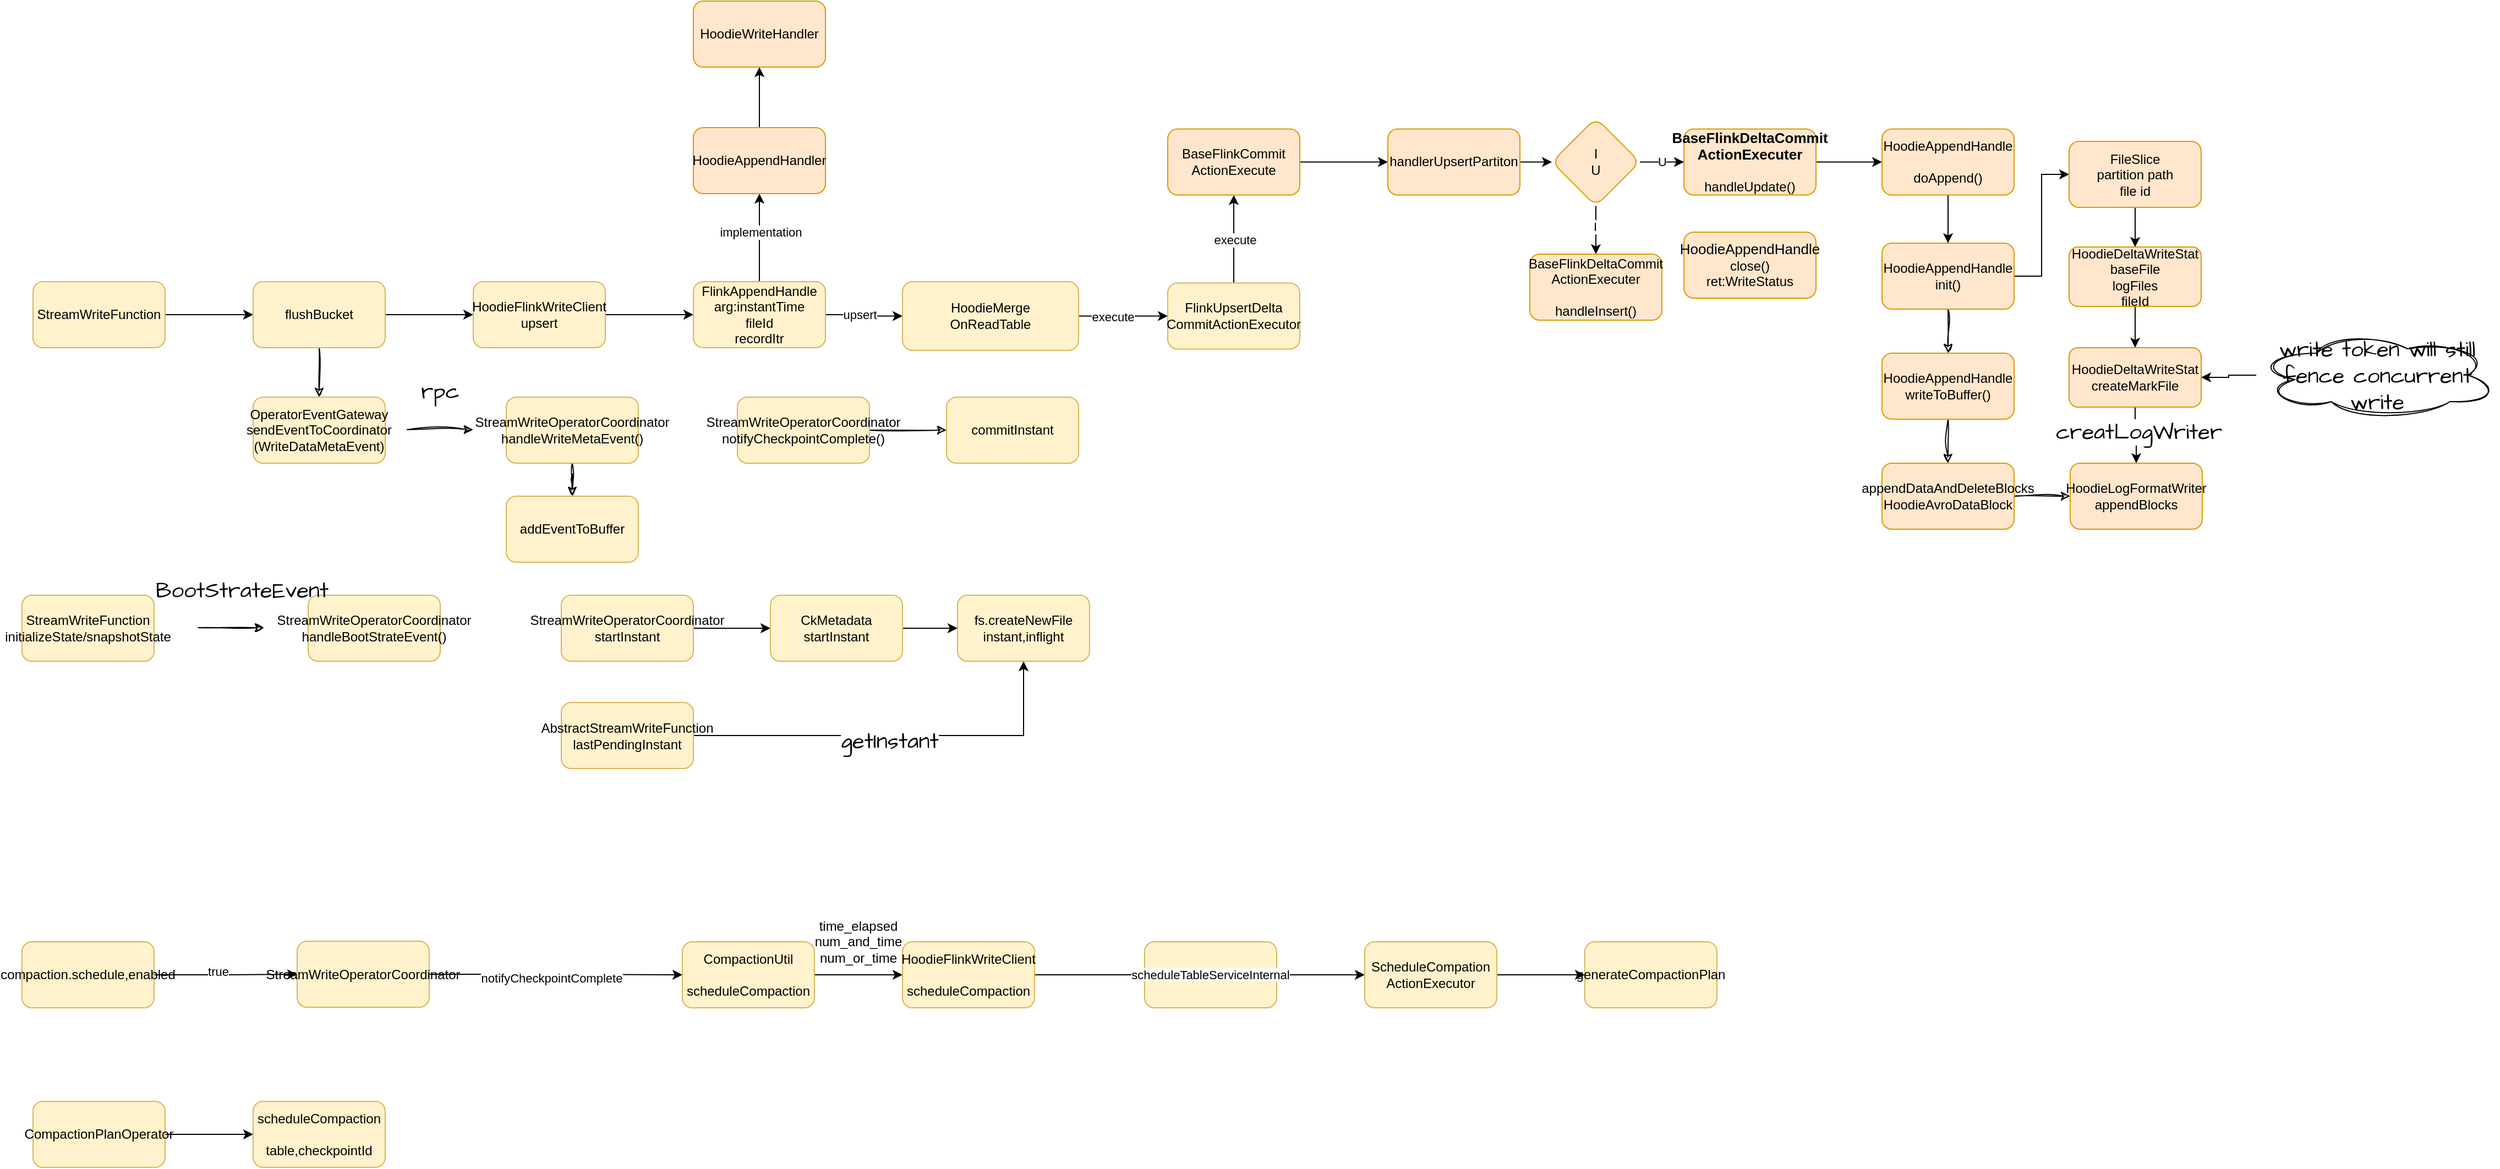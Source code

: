 <mxfile version="21.0.6" type="github">
  <diagram id="C5RBs43oDa-KdzZeNtuy" name="Page-1">
    <mxGraphModel dx="1013" dy="697" grid="1" gridSize="10" guides="1" tooltips="1" connect="1" arrows="1" fold="1" page="1" pageScale="1" pageWidth="827" pageHeight="1169" math="0" shadow="0">
      <root>
        <mxCell id="WIyWlLk6GJQsqaUBKTNV-0" />
        <mxCell id="WIyWlLk6GJQsqaUBKTNV-1" parent="WIyWlLk6GJQsqaUBKTNV-0" />
        <mxCell id="WSXyY-9ca9XQbOCYCQuF-9" value="" style="edgeStyle=orthogonalEdgeStyle;rounded=0;orthogonalLoop=1;jettySize=auto;html=1;" parent="WIyWlLk6GJQsqaUBKTNV-1" source="WSXyY-9ca9XQbOCYCQuF-0" target="WSXyY-9ca9XQbOCYCQuF-8" edge="1">
          <mxGeometry relative="1" as="geometry" />
        </mxCell>
        <mxCell id="WSXyY-9ca9XQbOCYCQuF-0" value="StreamWriteFunction" style="rounded=1;whiteSpace=wrap;html=1;fillColor=#fff2cc;strokeColor=#d6b656;" parent="WIyWlLk6GJQsqaUBKTNV-1" vertex="1">
          <mxGeometry x="90" y="375" width="120" height="60" as="geometry" />
        </mxCell>
        <mxCell id="WSXyY-9ca9XQbOCYCQuF-11" value="" style="edgeStyle=orthogonalEdgeStyle;rounded=0;orthogonalLoop=1;jettySize=auto;html=1;" parent="WIyWlLk6GJQsqaUBKTNV-1" source="WSXyY-9ca9XQbOCYCQuF-8" target="WSXyY-9ca9XQbOCYCQuF-10" edge="1">
          <mxGeometry relative="1" as="geometry" />
        </mxCell>
        <mxCell id="Rp_8MHR8IhOEQO226utq-33" style="edgeStyle=orthogonalEdgeStyle;rounded=0;sketch=1;hachureGap=4;jiggle=2;curveFitting=1;orthogonalLoop=1;jettySize=auto;html=1;entryX=0.5;entryY=0;entryDx=0;entryDy=0;fontFamily=Architects Daughter;fontSource=https%3A%2F%2Ffonts.googleapis.com%2Fcss%3Ffamily%3DArchitects%2BDaughter;fontSize=16;" edge="1" parent="WIyWlLk6GJQsqaUBKTNV-1" source="WSXyY-9ca9XQbOCYCQuF-8" target="Rp_8MHR8IhOEQO226utq-32">
          <mxGeometry relative="1" as="geometry" />
        </mxCell>
        <mxCell id="WSXyY-9ca9XQbOCYCQuF-8" value="flushBucket" style="whiteSpace=wrap;html=1;fillColor=#fff2cc;strokeColor=#d6b656;rounded=1;" parent="WIyWlLk6GJQsqaUBKTNV-1" vertex="1">
          <mxGeometry x="290" y="375" width="120" height="60" as="geometry" />
        </mxCell>
        <mxCell id="WSXyY-9ca9XQbOCYCQuF-13" value="" style="edgeStyle=orthogonalEdgeStyle;rounded=0;orthogonalLoop=1;jettySize=auto;html=1;" parent="WIyWlLk6GJQsqaUBKTNV-1" source="WSXyY-9ca9XQbOCYCQuF-10" target="WSXyY-9ca9XQbOCYCQuF-12" edge="1">
          <mxGeometry relative="1" as="geometry" />
        </mxCell>
        <mxCell id="WSXyY-9ca9XQbOCYCQuF-10" value="HoodieFlinkWriteClient&lt;br&gt;upsert" style="whiteSpace=wrap;html=1;fillColor=#fff2cc;strokeColor=#d6b656;rounded=1;" parent="WIyWlLk6GJQsqaUBKTNV-1" vertex="1">
          <mxGeometry x="490" y="375" width="120" height="60" as="geometry" />
        </mxCell>
        <mxCell id="WSXyY-9ca9XQbOCYCQuF-15" value="" style="edgeStyle=orthogonalEdgeStyle;rounded=0;orthogonalLoop=1;jettySize=auto;html=1;" parent="WIyWlLk6GJQsqaUBKTNV-1" source="WSXyY-9ca9XQbOCYCQuF-12" target="WSXyY-9ca9XQbOCYCQuF-14" edge="1">
          <mxGeometry relative="1" as="geometry" />
        </mxCell>
        <mxCell id="WSXyY-9ca9XQbOCYCQuF-16" value="implementation" style="edgeLabel;html=1;align=center;verticalAlign=middle;resizable=0;points=[];" parent="WSXyY-9ca9XQbOCYCQuF-15" vertex="1" connectable="0">
          <mxGeometry x="0.125" y="-1" relative="1" as="geometry">
            <mxPoint as="offset" />
          </mxGeometry>
        </mxCell>
        <mxCell id="WSXyY-9ca9XQbOCYCQuF-18" value="" style="edgeStyle=orthogonalEdgeStyle;rounded=0;orthogonalLoop=1;jettySize=auto;html=1;" parent="WIyWlLk6GJQsqaUBKTNV-1" source="WSXyY-9ca9XQbOCYCQuF-12" target="WSXyY-9ca9XQbOCYCQuF-17" edge="1">
          <mxGeometry relative="1" as="geometry" />
        </mxCell>
        <mxCell id="WSXyY-9ca9XQbOCYCQuF-19" value="upsert" style="edgeLabel;html=1;align=center;verticalAlign=middle;resizable=0;points=[];" parent="WSXyY-9ca9XQbOCYCQuF-18" vertex="1" connectable="0">
          <mxGeometry x="-0.125" relative="1" as="geometry">
            <mxPoint as="offset" />
          </mxGeometry>
        </mxCell>
        <mxCell id="WSXyY-9ca9XQbOCYCQuF-12" value="FlinkAppendHandle&lt;br&gt;arg:instantTime&lt;br&gt;fileId&lt;br&gt;recordItr" style="whiteSpace=wrap;html=1;fillColor=#fff2cc;strokeColor=#d6b656;rounded=1;" parent="WIyWlLk6GJQsqaUBKTNV-1" vertex="1">
          <mxGeometry x="690" y="375" width="120" height="60" as="geometry" />
        </mxCell>
        <mxCell id="WSXyY-9ca9XQbOCYCQuF-33" value="" style="edgeStyle=orthogonalEdgeStyle;rounded=0;orthogonalLoop=1;jettySize=auto;html=1;" parent="WIyWlLk6GJQsqaUBKTNV-1" source="WSXyY-9ca9XQbOCYCQuF-14" target="WSXyY-9ca9XQbOCYCQuF-32" edge="1">
          <mxGeometry relative="1" as="geometry" />
        </mxCell>
        <mxCell id="WSXyY-9ca9XQbOCYCQuF-14" value="HoodieAppendHandler" style="whiteSpace=wrap;html=1;fillColor=#ffe6cc;strokeColor=#d79b00;rounded=1;" parent="WIyWlLk6GJQsqaUBKTNV-1" vertex="1">
          <mxGeometry x="690" y="235" width="120" height="60" as="geometry" />
        </mxCell>
        <mxCell id="WSXyY-9ca9XQbOCYCQuF-21" value="" style="edgeStyle=orthogonalEdgeStyle;rounded=0;orthogonalLoop=1;jettySize=auto;html=1;" parent="WIyWlLk6GJQsqaUBKTNV-1" source="WSXyY-9ca9XQbOCYCQuF-17" target="WSXyY-9ca9XQbOCYCQuF-20" edge="1">
          <mxGeometry relative="1" as="geometry" />
        </mxCell>
        <mxCell id="WSXyY-9ca9XQbOCYCQuF-22" value="execute" style="edgeLabel;html=1;align=center;verticalAlign=middle;resizable=0;points=[];" parent="WSXyY-9ca9XQbOCYCQuF-21" vertex="1" connectable="0">
          <mxGeometry x="-0.235" relative="1" as="geometry">
            <mxPoint as="offset" />
          </mxGeometry>
        </mxCell>
        <mxCell id="WSXyY-9ca9XQbOCYCQuF-17" value="HoodieMerge&lt;br&gt;OnReadTable" style="whiteSpace=wrap;html=1;fillColor=#fff2cc;strokeColor=#d6b656;rounded=1;" parent="WIyWlLk6GJQsqaUBKTNV-1" vertex="1">
          <mxGeometry x="880" y="375" width="160" height="62.5" as="geometry" />
        </mxCell>
        <mxCell id="WSXyY-9ca9XQbOCYCQuF-24" value="" style="edgeStyle=orthogonalEdgeStyle;rounded=0;orthogonalLoop=1;jettySize=auto;html=1;" parent="WIyWlLk6GJQsqaUBKTNV-1" source="WSXyY-9ca9XQbOCYCQuF-20" target="WSXyY-9ca9XQbOCYCQuF-23" edge="1">
          <mxGeometry relative="1" as="geometry" />
        </mxCell>
        <mxCell id="WSXyY-9ca9XQbOCYCQuF-25" value="execute" style="edgeLabel;html=1;align=center;verticalAlign=middle;resizable=0;points=[];" parent="WSXyY-9ca9XQbOCYCQuF-24" vertex="1" connectable="0">
          <mxGeometry x="0.006" y="-1" relative="1" as="geometry">
            <mxPoint as="offset" />
          </mxGeometry>
        </mxCell>
        <mxCell id="WSXyY-9ca9XQbOCYCQuF-20" value="FlinkUpsertDelta&lt;br&gt;CommitActionExecutor" style="whiteSpace=wrap;html=1;fillColor=#fff2cc;strokeColor=#d6b656;rounded=1;" parent="WIyWlLk6GJQsqaUBKTNV-1" vertex="1">
          <mxGeometry x="1121" y="376.25" width="120" height="60" as="geometry" />
        </mxCell>
        <mxCell id="WSXyY-9ca9XQbOCYCQuF-27" value="" style="edgeStyle=orthogonalEdgeStyle;rounded=0;orthogonalLoop=1;jettySize=auto;html=1;" parent="WIyWlLk6GJQsqaUBKTNV-1" source="WSXyY-9ca9XQbOCYCQuF-23" target="WSXyY-9ca9XQbOCYCQuF-26" edge="1">
          <mxGeometry relative="1" as="geometry" />
        </mxCell>
        <mxCell id="WSXyY-9ca9XQbOCYCQuF-23" value="BaseFlinkCommit&lt;br&gt;ActionExecute" style="whiteSpace=wrap;html=1;fillColor=#ffe6cc;strokeColor=#d79b00;rounded=1;" parent="WIyWlLk6GJQsqaUBKTNV-1" vertex="1">
          <mxGeometry x="1121" y="236.25" width="120" height="60" as="geometry" />
        </mxCell>
        <mxCell id="WSXyY-9ca9XQbOCYCQuF-35" value="" style="edgeStyle=orthogonalEdgeStyle;rounded=0;orthogonalLoop=1;jettySize=auto;html=1;" parent="WIyWlLk6GJQsqaUBKTNV-1" source="WSXyY-9ca9XQbOCYCQuF-26" target="WSXyY-9ca9XQbOCYCQuF-34" edge="1">
          <mxGeometry relative="1" as="geometry" />
        </mxCell>
        <mxCell id="WSXyY-9ca9XQbOCYCQuF-26" value="handlerUpsertPartiton" style="whiteSpace=wrap;html=1;fillColor=#ffe6cc;strokeColor=#d79b00;rounded=1;" parent="WIyWlLk6GJQsqaUBKTNV-1" vertex="1">
          <mxGeometry x="1321" y="236.25" width="120" height="60" as="geometry" />
        </mxCell>
        <mxCell id="WSXyY-9ca9XQbOCYCQuF-31" value="" style="edgeStyle=orthogonalEdgeStyle;rounded=0;orthogonalLoop=1;jettySize=auto;html=1;" parent="WIyWlLk6GJQsqaUBKTNV-1" source="WSXyY-9ca9XQbOCYCQuF-28" target="WSXyY-9ca9XQbOCYCQuF-30" edge="1">
          <mxGeometry relative="1" as="geometry" />
        </mxCell>
        <mxCell id="WSXyY-9ca9XQbOCYCQuF-28" value="&lt;b style=&quot;font-size: 13px;&quot;&gt;BaseFlinkDeltaCommit&lt;br&gt;ActionExecuter&lt;/b&gt;&lt;br&gt;&lt;br&gt;handleUpdate()" style="whiteSpace=wrap;html=1;fillColor=#ffe6cc;strokeColor=#d79b00;rounded=1;" parent="WIyWlLk6GJQsqaUBKTNV-1" vertex="1">
          <mxGeometry x="1590" y="236.25" width="120" height="60" as="geometry" />
        </mxCell>
        <mxCell id="Rp_8MHR8IhOEQO226utq-1" value="" style="edgeStyle=orthogonalEdgeStyle;rounded=0;hachureGap=4;orthogonalLoop=1;jettySize=auto;html=1;fontFamily=Architects Daughter;fontSource=https%3A%2F%2Ffonts.googleapis.com%2Fcss%3Ffamily%3DArchitects%2BDaughter;fontSize=16;" edge="1" parent="WIyWlLk6GJQsqaUBKTNV-1" source="WSXyY-9ca9XQbOCYCQuF-30" target="Rp_8MHR8IhOEQO226utq-0">
          <mxGeometry relative="1" as="geometry" />
        </mxCell>
        <mxCell id="WSXyY-9ca9XQbOCYCQuF-30" value="HoodieAppendHandle&lt;br&gt;&lt;br&gt;doAppend()" style="whiteSpace=wrap;html=1;fillColor=#ffe6cc;strokeColor=#d79b00;rounded=1;" parent="WIyWlLk6GJQsqaUBKTNV-1" vertex="1">
          <mxGeometry x="1770" y="236.25" width="120" height="60" as="geometry" />
        </mxCell>
        <mxCell id="WSXyY-9ca9XQbOCYCQuF-32" value="HoodieWriteHandler" style="whiteSpace=wrap;html=1;fillColor=#ffe6cc;strokeColor=#d79b00;rounded=1;" parent="WIyWlLk6GJQsqaUBKTNV-1" vertex="1">
          <mxGeometry x="690" y="120" width="120" height="60" as="geometry" />
        </mxCell>
        <mxCell id="WSXyY-9ca9XQbOCYCQuF-36" value="U" style="edgeStyle=orthogonalEdgeStyle;rounded=0;orthogonalLoop=1;jettySize=auto;html=1;" parent="WIyWlLk6GJQsqaUBKTNV-1" source="WSXyY-9ca9XQbOCYCQuF-34" target="WSXyY-9ca9XQbOCYCQuF-28" edge="1">
          <mxGeometry relative="1" as="geometry" />
        </mxCell>
        <mxCell id="WSXyY-9ca9XQbOCYCQuF-38" value="" style="edgeStyle=orthogonalEdgeStyle;rounded=0;orthogonalLoop=1;jettySize=auto;html=1;" parent="WIyWlLk6GJQsqaUBKTNV-1" source="WSXyY-9ca9XQbOCYCQuF-34" target="WSXyY-9ca9XQbOCYCQuF-37" edge="1">
          <mxGeometry relative="1" as="geometry" />
        </mxCell>
        <mxCell id="WSXyY-9ca9XQbOCYCQuF-39" value="I" style="edgeLabel;html=1;align=center;verticalAlign=middle;resizable=0;points=[];" parent="WSXyY-9ca9XQbOCYCQuF-38" vertex="1" connectable="0">
          <mxGeometry x="-0.143" y="-1" relative="1" as="geometry">
            <mxPoint as="offset" />
          </mxGeometry>
        </mxCell>
        <mxCell id="WSXyY-9ca9XQbOCYCQuF-34" value="I&lt;br&gt;U" style="rhombus;whiteSpace=wrap;html=1;fillColor=#ffe6cc;strokeColor=#d79b00;rounded=1;" parent="WIyWlLk6GJQsqaUBKTNV-1" vertex="1">
          <mxGeometry x="1470" y="226.25" width="80" height="80" as="geometry" />
        </mxCell>
        <mxCell id="WSXyY-9ca9XQbOCYCQuF-37" value="BaseFlinkDeltaCommit&lt;br&gt;ActionExecuter&lt;br&gt;&lt;br&gt;handleInsert()" style="whiteSpace=wrap;html=1;fillColor=#ffe6cc;strokeColor=#d79b00;rounded=1;" parent="WIyWlLk6GJQsqaUBKTNV-1" vertex="1">
          <mxGeometry x="1450" y="350" width="120" height="60" as="geometry" />
        </mxCell>
        <mxCell id="WSXyY-9ca9XQbOCYCQuF-45" value="" style="edgeStyle=orthogonalEdgeStyle;rounded=0;orthogonalLoop=1;jettySize=auto;html=1;" parent="WIyWlLk6GJQsqaUBKTNV-1" source="WSXyY-9ca9XQbOCYCQuF-43" target="WSXyY-9ca9XQbOCYCQuF-44" edge="1">
          <mxGeometry relative="1" as="geometry" />
        </mxCell>
        <mxCell id="WSXyY-9ca9XQbOCYCQuF-43" value="CompactionPlanOperator" style="rounded=1;whiteSpace=wrap;html=1;fillColor=#fff2cc;strokeColor=#d6b656;" parent="WIyWlLk6GJQsqaUBKTNV-1" vertex="1">
          <mxGeometry x="90" y="1120" width="120" height="60" as="geometry" />
        </mxCell>
        <mxCell id="WSXyY-9ca9XQbOCYCQuF-44" value="scheduleCompaction&lt;br&gt;&lt;br&gt;table,checkpointId" style="whiteSpace=wrap;html=1;fillColor=#fff2cc;strokeColor=#d6b656;rounded=1;" parent="WIyWlLk6GJQsqaUBKTNV-1" vertex="1">
          <mxGeometry x="290" y="1120" width="120" height="60" as="geometry" />
        </mxCell>
        <mxCell id="WSXyY-9ca9XQbOCYCQuF-53" value="" style="edgeStyle=orthogonalEdgeStyle;rounded=0;orthogonalLoop=1;jettySize=auto;html=1;" parent="WIyWlLk6GJQsqaUBKTNV-1" source="WSXyY-9ca9XQbOCYCQuF-47" target="WSXyY-9ca9XQbOCYCQuF-52" edge="1">
          <mxGeometry relative="1" as="geometry" />
        </mxCell>
        <mxCell id="WSXyY-9ca9XQbOCYCQuF-57" value="true" style="edgeLabel;html=1;align=center;verticalAlign=middle;resizable=0;points=[];" parent="WSXyY-9ca9XQbOCYCQuF-53" vertex="1" connectable="0">
          <mxGeometry x="-0.111" y="3" relative="1" as="geometry">
            <mxPoint as="offset" />
          </mxGeometry>
        </mxCell>
        <mxCell id="WSXyY-9ca9XQbOCYCQuF-47" value="compaction.schedule,enabled" style="rounded=1;whiteSpace=wrap;html=1;fillColor=#fff2cc;strokeColor=#d6b656;" parent="WIyWlLk6GJQsqaUBKTNV-1" vertex="1">
          <mxGeometry x="80" y="975" width="120" height="60" as="geometry" />
        </mxCell>
        <mxCell id="WSXyY-9ca9XQbOCYCQuF-55" value="" style="edgeStyle=orthogonalEdgeStyle;rounded=0;orthogonalLoop=1;jettySize=auto;html=1;" parent="WIyWlLk6GJQsqaUBKTNV-1" source="WSXyY-9ca9XQbOCYCQuF-52" target="WSXyY-9ca9XQbOCYCQuF-54" edge="1">
          <mxGeometry relative="1" as="geometry" />
        </mxCell>
        <mxCell id="WSXyY-9ca9XQbOCYCQuF-56" value="notifyCheckpointComplete" style="edgeLabel;html=1;align=center;verticalAlign=middle;resizable=0;points=[];" parent="WSXyY-9ca9XQbOCYCQuF-55" vertex="1" connectable="0">
          <mxGeometry x="-0.037" y="-2" relative="1" as="geometry">
            <mxPoint y="1" as="offset" />
          </mxGeometry>
        </mxCell>
        <mxCell id="WSXyY-9ca9XQbOCYCQuF-52" value="StreamWriteOperatorCoordinator" style="whiteSpace=wrap;html=1;fillColor=#fff2cc;strokeColor=#d6b656;rounded=1;" parent="WIyWlLk6GJQsqaUBKTNV-1" vertex="1">
          <mxGeometry x="330" y="974.5" width="120" height="60" as="geometry" />
        </mxCell>
        <mxCell id="WSXyY-9ca9XQbOCYCQuF-59" value="" style="edgeStyle=orthogonalEdgeStyle;rounded=0;orthogonalLoop=1;jettySize=auto;html=1;" parent="WIyWlLk6GJQsqaUBKTNV-1" source="WSXyY-9ca9XQbOCYCQuF-54" target="WSXyY-9ca9XQbOCYCQuF-58" edge="1">
          <mxGeometry relative="1" as="geometry" />
        </mxCell>
        <mxCell id="WSXyY-9ca9XQbOCYCQuF-54" value="CompactionUtil&lt;br&gt;&lt;br&gt;scheduleCompaction" style="whiteSpace=wrap;html=1;fillColor=#fff2cc;strokeColor=#d6b656;rounded=1;" parent="WIyWlLk6GJQsqaUBKTNV-1" vertex="1">
          <mxGeometry x="680" y="975" width="120" height="60" as="geometry" />
        </mxCell>
        <mxCell id="WSXyY-9ca9XQbOCYCQuF-63" value="" style="edgeStyle=orthogonalEdgeStyle;rounded=0;orthogonalLoop=1;jettySize=auto;html=1;" parent="WIyWlLk6GJQsqaUBKTNV-1" source="WSXyY-9ca9XQbOCYCQuF-58" target="WSXyY-9ca9XQbOCYCQuF-62" edge="1">
          <mxGeometry relative="1" as="geometry" />
        </mxCell>
        <mxCell id="WSXyY-9ca9XQbOCYCQuF-58" value="HoodieFlinkWriteClient&lt;br&gt;&lt;br&gt;scheduleCompaction" style="whiteSpace=wrap;html=1;fillColor=#fff2cc;strokeColor=#d6b656;rounded=1;" parent="WIyWlLk6GJQsqaUBKTNV-1" vertex="1">
          <mxGeometry x="880" y="975" width="120" height="60" as="geometry" />
        </mxCell>
        <mxCell id="WSXyY-9ca9XQbOCYCQuF-61" value="time_elapsed&lt;br&gt;num_and_time&lt;br&gt;num_or_time" style="text;html=1;strokeColor=none;fillColor=none;align=center;verticalAlign=middle;whiteSpace=wrap;rounded=0;" parent="WIyWlLk6GJQsqaUBKTNV-1" vertex="1">
          <mxGeometry x="810" y="960" width="60" height="30" as="geometry" />
        </mxCell>
        <mxCell id="WSXyY-9ca9XQbOCYCQuF-66" value="" style="edgeStyle=orthogonalEdgeStyle;rounded=0;orthogonalLoop=1;jettySize=auto;html=1;" parent="WIyWlLk6GJQsqaUBKTNV-1" source="WSXyY-9ca9XQbOCYCQuF-62" target="WSXyY-9ca9XQbOCYCQuF-65" edge="1">
          <mxGeometry relative="1" as="geometry" />
        </mxCell>
        <mxCell id="WSXyY-9ca9XQbOCYCQuF-62" value="&lt;span style=&quot;font-size: 11px ; background-color: rgb(255 , 255 , 255)&quot;&gt;scheduleTableServiceInternal&lt;/span&gt;" style="whiteSpace=wrap;html=1;fillColor=#fff2cc;strokeColor=#d6b656;rounded=1;" parent="WIyWlLk6GJQsqaUBKTNV-1" vertex="1">
          <mxGeometry x="1100" y="975" width="120" height="60" as="geometry" />
        </mxCell>
        <mxCell id="WSXyY-9ca9XQbOCYCQuF-68" value="" style="edgeStyle=orthogonalEdgeStyle;rounded=0;orthogonalLoop=1;jettySize=auto;html=1;" parent="WIyWlLk6GJQsqaUBKTNV-1" source="WSXyY-9ca9XQbOCYCQuF-65" target="WSXyY-9ca9XQbOCYCQuF-67" edge="1">
          <mxGeometry relative="1" as="geometry" />
        </mxCell>
        <mxCell id="WSXyY-9ca9XQbOCYCQuF-65" value="ScheduleCompation&lt;br&gt;ActionExecutor" style="whiteSpace=wrap;html=1;fillColor=#fff2cc;strokeColor=#d6b656;rounded=1;" parent="WIyWlLk6GJQsqaUBKTNV-1" vertex="1">
          <mxGeometry x="1300" y="975" width="120" height="60" as="geometry" />
        </mxCell>
        <mxCell id="WSXyY-9ca9XQbOCYCQuF-67" value="generateCompactionPlan" style="whiteSpace=wrap;html=1;fillColor=#fff2cc;strokeColor=#d6b656;rounded=1;" parent="WIyWlLk6GJQsqaUBKTNV-1" vertex="1">
          <mxGeometry x="1500" y="975" width="120" height="60" as="geometry" />
        </mxCell>
        <mxCell id="Rp_8MHR8IhOEQO226utq-4" style="edgeStyle=orthogonalEdgeStyle;rounded=0;hachureGap=4;orthogonalLoop=1;jettySize=auto;html=1;entryX=0;entryY=0.5;entryDx=0;entryDy=0;fontFamily=Architects Daughter;fontSource=https%3A%2F%2Ffonts.googleapis.com%2Fcss%3Ffamily%3DArchitects%2BDaughter;fontSize=16;" edge="1" parent="WIyWlLk6GJQsqaUBKTNV-1" source="Rp_8MHR8IhOEQO226utq-0" target="Rp_8MHR8IhOEQO226utq-2">
          <mxGeometry relative="1" as="geometry" />
        </mxCell>
        <mxCell id="Rp_8MHR8IhOEQO226utq-25" style="edgeStyle=orthogonalEdgeStyle;rounded=0;sketch=1;hachureGap=4;jiggle=2;curveFitting=1;orthogonalLoop=1;jettySize=auto;html=1;fontFamily=Architects Daughter;fontSource=https%3A%2F%2Ffonts.googleapis.com%2Fcss%3Ffamily%3DArchitects%2BDaughter;fontSize=16;" edge="1" parent="WIyWlLk6GJQsqaUBKTNV-1" source="Rp_8MHR8IhOEQO226utq-0" target="Rp_8MHR8IhOEQO226utq-19">
          <mxGeometry relative="1" as="geometry" />
        </mxCell>
        <mxCell id="Rp_8MHR8IhOEQO226utq-0" value="HoodieAppendHandle&lt;br&gt;init()" style="whiteSpace=wrap;html=1;fillColor=#ffe6cc;strokeColor=#d79b00;rounded=1;" vertex="1" parent="WIyWlLk6GJQsqaUBKTNV-1">
          <mxGeometry x="1770" y="340" width="120" height="60" as="geometry" />
        </mxCell>
        <mxCell id="Rp_8MHR8IhOEQO226utq-6" value="" style="edgeStyle=orthogonalEdgeStyle;rounded=0;hachureGap=4;orthogonalLoop=1;jettySize=auto;html=1;fontFamily=Architects Daughter;fontSource=https%3A%2F%2Ffonts.googleapis.com%2Fcss%3Ffamily%3DArchitects%2BDaughter;fontSize=16;" edge="1" parent="WIyWlLk6GJQsqaUBKTNV-1" source="Rp_8MHR8IhOEQO226utq-2" target="Rp_8MHR8IhOEQO226utq-5">
          <mxGeometry relative="1" as="geometry" />
        </mxCell>
        <mxCell id="Rp_8MHR8IhOEQO226utq-2" value="FileSlice&lt;br&gt;partition path&lt;br&gt;file id" style="whiteSpace=wrap;html=1;fillColor=#ffe6cc;strokeColor=#d79b00;rounded=1;" vertex="1" parent="WIyWlLk6GJQsqaUBKTNV-1">
          <mxGeometry x="1940" y="247.5" width="120" height="60" as="geometry" />
        </mxCell>
        <mxCell id="Rp_8MHR8IhOEQO226utq-23" style="edgeStyle=orthogonalEdgeStyle;rounded=0;hachureGap=4;orthogonalLoop=1;jettySize=auto;html=1;entryX=0.5;entryY=0;entryDx=0;entryDy=0;fontFamily=Architects Daughter;fontSource=https%3A%2F%2Ffonts.googleapis.com%2Fcss%3Ffamily%3DArchitects%2BDaughter;fontSize=16;" edge="1" parent="WIyWlLk6GJQsqaUBKTNV-1" source="Rp_8MHR8IhOEQO226utq-5" target="Rp_8MHR8IhOEQO226utq-20">
          <mxGeometry relative="1" as="geometry" />
        </mxCell>
        <mxCell id="Rp_8MHR8IhOEQO226utq-5" value="HoodieDeltaWriteStat&lt;br&gt;baseFile&lt;br&gt;logFiles&lt;br&gt;fileId" style="whiteSpace=wrap;html=1;fillColor=#ffe6cc;strokeColor=#d79b00;rounded=1;" vertex="1" parent="WIyWlLk6GJQsqaUBKTNV-1">
          <mxGeometry x="1940" y="343.5" width="120" height="54" as="geometry" />
        </mxCell>
        <mxCell id="Rp_8MHR8IhOEQO226utq-7" value="HoodieLogFormatWriter&lt;br&gt;appendBlocks" style="whiteSpace=wrap;html=1;fillColor=#ffe6cc;strokeColor=#d79b00;rounded=1;" vertex="1" parent="WIyWlLk6GJQsqaUBKTNV-1">
          <mxGeometry x="1941" y="540" width="120" height="60" as="geometry" />
        </mxCell>
        <mxCell id="Rp_8MHR8IhOEQO226utq-14" style="edgeStyle=orthogonalEdgeStyle;rounded=0;hachureGap=4;orthogonalLoop=1;jettySize=auto;html=1;fontFamily=Architects Daughter;fontSource=https%3A%2F%2Ffonts.googleapis.com%2Fcss%3Ffamily%3DArchitects%2BDaughter;fontSize=16;" edge="1" parent="WIyWlLk6GJQsqaUBKTNV-1" source="Rp_8MHR8IhOEQO226utq-9" target="Rp_8MHR8IhOEQO226utq-13">
          <mxGeometry relative="1" as="geometry" />
        </mxCell>
        <mxCell id="Rp_8MHR8IhOEQO226utq-9" value="CkMetadata&lt;br&gt;startInstant" style="whiteSpace=wrap;html=1;fillColor=#fff2cc;strokeColor=#d6b656;rounded=1;" vertex="1" parent="WIyWlLk6GJQsqaUBKTNV-1">
          <mxGeometry x="760" y="660" width="120" height="60" as="geometry" />
        </mxCell>
        <mxCell id="Rp_8MHR8IhOEQO226utq-17" style="edgeStyle=orthogonalEdgeStyle;rounded=0;hachureGap=4;orthogonalLoop=1;jettySize=auto;html=1;fontFamily=Architects Daughter;fontSource=https%3A%2F%2Ffonts.googleapis.com%2Fcss%3Ffamily%3DArchitects%2BDaughter;fontSize=16;" edge="1" parent="WIyWlLk6GJQsqaUBKTNV-1" source="Rp_8MHR8IhOEQO226utq-12" target="Rp_8MHR8IhOEQO226utq-13">
          <mxGeometry relative="1" as="geometry" />
        </mxCell>
        <mxCell id="Rp_8MHR8IhOEQO226utq-18" value="getInstant" style="edgeLabel;html=1;align=center;verticalAlign=middle;resizable=0;points=[];fontSize=20;fontFamily=Architects Daughter;" vertex="1" connectable="0" parent="Rp_8MHR8IhOEQO226utq-17">
          <mxGeometry x="-0.031" y="-4" relative="1" as="geometry">
            <mxPoint as="offset" />
          </mxGeometry>
        </mxCell>
        <mxCell id="Rp_8MHR8IhOEQO226utq-12" value="AbstractStreamWriteFunction&lt;br&gt;lastPendingInstant" style="whiteSpace=wrap;html=1;fillColor=#fff2cc;strokeColor=#d6b656;rounded=1;" vertex="1" parent="WIyWlLk6GJQsqaUBKTNV-1">
          <mxGeometry x="570" y="757.5" width="120" height="60" as="geometry" />
        </mxCell>
        <mxCell id="Rp_8MHR8IhOEQO226utq-13" value="fs.createNewFile&lt;br&gt;instant,inflight" style="whiteSpace=wrap;html=1;fillColor=#fff2cc;strokeColor=#d6b656;rounded=1;" vertex="1" parent="WIyWlLk6GJQsqaUBKTNV-1">
          <mxGeometry x="930" y="660" width="120" height="60" as="geometry" />
        </mxCell>
        <mxCell id="Rp_8MHR8IhOEQO226utq-16" style="edgeStyle=orthogonalEdgeStyle;rounded=0;hachureGap=4;orthogonalLoop=1;jettySize=auto;html=1;fontFamily=Architects Daughter;fontSource=https%3A%2F%2Ffonts.googleapis.com%2Fcss%3Ffamily%3DArchitects%2BDaughter;fontSize=16;" edge="1" parent="WIyWlLk6GJQsqaUBKTNV-1" source="Rp_8MHR8IhOEQO226utq-15" target="Rp_8MHR8IhOEQO226utq-9">
          <mxGeometry relative="1" as="geometry" />
        </mxCell>
        <mxCell id="Rp_8MHR8IhOEQO226utq-15" value="StreamWriteOperatorCoordinator&lt;br&gt;startInstant" style="whiteSpace=wrap;html=1;fillColor=#fff2cc;strokeColor=#d6b656;rounded=1;" vertex="1" parent="WIyWlLk6GJQsqaUBKTNV-1">
          <mxGeometry x="570" y="660" width="120" height="60" as="geometry" />
        </mxCell>
        <mxCell id="Rp_8MHR8IhOEQO226utq-27" style="edgeStyle=orthogonalEdgeStyle;rounded=0;sketch=1;hachureGap=4;jiggle=2;curveFitting=1;orthogonalLoop=1;jettySize=auto;html=1;entryX=0.5;entryY=0;entryDx=0;entryDy=0;fontFamily=Architects Daughter;fontSource=https%3A%2F%2Ffonts.googleapis.com%2Fcss%3Ffamily%3DArchitects%2BDaughter;fontSize=16;" edge="1" parent="WIyWlLk6GJQsqaUBKTNV-1" source="Rp_8MHR8IhOEQO226utq-19" target="Rp_8MHR8IhOEQO226utq-26">
          <mxGeometry relative="1" as="geometry" />
        </mxCell>
        <mxCell id="Rp_8MHR8IhOEQO226utq-19" value="HoodieAppendHandle&lt;br&gt;writeToBuffer()" style="whiteSpace=wrap;html=1;fillColor=#ffe6cc;strokeColor=#d79b00;rounded=1;" vertex="1" parent="WIyWlLk6GJQsqaUBKTNV-1">
          <mxGeometry x="1770" y="440" width="120" height="60" as="geometry" />
        </mxCell>
        <mxCell id="Rp_8MHR8IhOEQO226utq-24" style="edgeStyle=orthogonalEdgeStyle;rounded=0;hachureGap=4;orthogonalLoop=1;jettySize=auto;html=1;entryX=0.5;entryY=0;entryDx=0;entryDy=0;fontFamily=Architects Daughter;fontSource=https%3A%2F%2Ffonts.googleapis.com%2Fcss%3Ffamily%3DArchitects%2BDaughter;fontSize=16;" edge="1" parent="WIyWlLk6GJQsqaUBKTNV-1" source="Rp_8MHR8IhOEQO226utq-20" target="Rp_8MHR8IhOEQO226utq-7">
          <mxGeometry relative="1" as="geometry" />
        </mxCell>
        <mxCell id="Rp_8MHR8IhOEQO226utq-29" value="creatLogWriter" style="edgeLabel;html=1;align=center;verticalAlign=middle;resizable=0;points=[];fontSize=20;fontFamily=Architects Daughter;" vertex="1" connectable="0" parent="Rp_8MHR8IhOEQO226utq-24">
          <mxGeometry x="-0.176" y="3" relative="1" as="geometry">
            <mxPoint as="offset" />
          </mxGeometry>
        </mxCell>
        <mxCell id="Rp_8MHR8IhOEQO226utq-20" value="HoodieDeltaWriteStat&lt;br&gt;createMarkFile" style="whiteSpace=wrap;html=1;fillColor=#ffe6cc;strokeColor=#d79b00;rounded=1;" vertex="1" parent="WIyWlLk6GJQsqaUBKTNV-1">
          <mxGeometry x="1940" y="435" width="120" height="54" as="geometry" />
        </mxCell>
        <mxCell id="Rp_8MHR8IhOEQO226utq-22" style="edgeStyle=orthogonalEdgeStyle;rounded=0;hachureGap=4;orthogonalLoop=1;jettySize=auto;html=1;entryX=1;entryY=0.5;entryDx=0;entryDy=0;fontFamily=Architects Daughter;fontSource=https%3A%2F%2Ffonts.googleapis.com%2Fcss%3Ffamily%3DArchitects%2BDaughter;fontSize=16;" edge="1" parent="WIyWlLk6GJQsqaUBKTNV-1" source="Rp_8MHR8IhOEQO226utq-21" target="Rp_8MHR8IhOEQO226utq-20">
          <mxGeometry relative="1" as="geometry" />
        </mxCell>
        <mxCell id="Rp_8MHR8IhOEQO226utq-21" value="write token will still fence concurrent write" style="ellipse;shape=cloud;whiteSpace=wrap;html=1;hachureGap=4;fontFamily=Architects Daughter;fontSource=https%3A%2F%2Ffonts.googleapis.com%2Fcss%3Ffamily%3DArchitects%2BDaughter;fontSize=20;sketch=1;curveFitting=1;jiggle=2;" vertex="1" parent="WIyWlLk6GJQsqaUBKTNV-1">
          <mxGeometry x="2110" y="420" width="220" height="80" as="geometry" />
        </mxCell>
        <mxCell id="Rp_8MHR8IhOEQO226utq-30" style="edgeStyle=orthogonalEdgeStyle;rounded=0;sketch=1;hachureGap=4;jiggle=2;curveFitting=1;orthogonalLoop=1;jettySize=auto;html=1;entryX=0;entryY=0.5;entryDx=0;entryDy=0;fontFamily=Architects Daughter;fontSource=https%3A%2F%2Ffonts.googleapis.com%2Fcss%3Ffamily%3DArchitects%2BDaughter;fontSize=16;" edge="1" parent="WIyWlLk6GJQsqaUBKTNV-1" source="Rp_8MHR8IhOEQO226utq-26" target="Rp_8MHR8IhOEQO226utq-7">
          <mxGeometry relative="1" as="geometry" />
        </mxCell>
        <mxCell id="Rp_8MHR8IhOEQO226utq-26" value="appendDataAndDeleteBlocks&lt;br&gt;HoodieAvroDataBlock" style="whiteSpace=wrap;html=1;fillColor=#ffe6cc;strokeColor=#d79b00;rounded=1;" vertex="1" parent="WIyWlLk6GJQsqaUBKTNV-1">
          <mxGeometry x="1770" y="540" width="120" height="60" as="geometry" />
        </mxCell>
        <mxCell id="Rp_8MHR8IhOEQO226utq-31" value="&lt;font size=&quot;2&quot;&gt;HoodieAppendHandle&lt;br&gt;&lt;/font&gt;close()&lt;br&gt;ret:WriteStatus" style="whiteSpace=wrap;html=1;fillColor=#ffe6cc;strokeColor=#d79b00;rounded=1;" vertex="1" parent="WIyWlLk6GJQsqaUBKTNV-1">
          <mxGeometry x="1590" y="330" width="120" height="60" as="geometry" />
        </mxCell>
        <mxCell id="Rp_8MHR8IhOEQO226utq-32" value="OperatorEventGateway&lt;br&gt;sendEventToCoordinator&lt;br&gt;(WriteDataMetaEvent)" style="whiteSpace=wrap;html=1;fillColor=#fff2cc;strokeColor=#d6b656;rounded=1;" vertex="1" parent="WIyWlLk6GJQsqaUBKTNV-1">
          <mxGeometry x="290" y="480" width="120" height="60" as="geometry" />
        </mxCell>
        <mxCell id="Rp_8MHR8IhOEQO226utq-38" value="" style="edgeStyle=orthogonalEdgeStyle;rounded=0;sketch=1;hachureGap=4;jiggle=2;curveFitting=1;orthogonalLoop=1;jettySize=auto;html=1;fontFamily=Architects Daughter;fontSource=https%3A%2F%2Ffonts.googleapis.com%2Fcss%3Ffamily%3DArchitects%2BDaughter;fontSize=16;" edge="1" parent="WIyWlLk6GJQsqaUBKTNV-1" source="Rp_8MHR8IhOEQO226utq-34" target="Rp_8MHR8IhOEQO226utq-37">
          <mxGeometry relative="1" as="geometry" />
        </mxCell>
        <mxCell id="Rp_8MHR8IhOEQO226utq-34" value="StreamWriteOperatorCoordinator&lt;br&gt;handleWriteMetaEvent()" style="whiteSpace=wrap;html=1;fillColor=#fff2cc;strokeColor=#d6b656;rounded=1;" vertex="1" parent="WIyWlLk6GJQsqaUBKTNV-1">
          <mxGeometry x="520" y="480" width="120" height="60" as="geometry" />
        </mxCell>
        <mxCell id="Rp_8MHR8IhOEQO226utq-35" value="" style="endArrow=classic;html=1;rounded=0;sketch=1;hachureGap=4;jiggle=2;curveFitting=1;fontFamily=Architects Daughter;fontSource=https%3A%2F%2Ffonts.googleapis.com%2Fcss%3Ffamily%3DArchitects%2BDaughter;fontSize=16;" edge="1" parent="WIyWlLk6GJQsqaUBKTNV-1">
          <mxGeometry width="50" height="50" relative="1" as="geometry">
            <mxPoint x="430" y="509.5" as="sourcePoint" />
            <mxPoint x="490" y="509.5" as="targetPoint" />
          </mxGeometry>
        </mxCell>
        <mxCell id="Rp_8MHR8IhOEQO226utq-36" value="rpc" style="text;html=1;strokeColor=none;fillColor=none;align=center;verticalAlign=middle;whiteSpace=wrap;rounded=0;fontSize=20;fontFamily=Architects Daughter;" vertex="1" parent="WIyWlLk6GJQsqaUBKTNV-1">
          <mxGeometry x="430" y="459" width="60" height="30" as="geometry" />
        </mxCell>
        <mxCell id="Rp_8MHR8IhOEQO226utq-37" value="addEventToBuffer" style="whiteSpace=wrap;html=1;fillColor=#fff2cc;strokeColor=#d6b656;rounded=1;" vertex="1" parent="WIyWlLk6GJQsqaUBKTNV-1">
          <mxGeometry x="520" y="570" width="120" height="60" as="geometry" />
        </mxCell>
        <mxCell id="Rp_8MHR8IhOEQO226utq-41" style="edgeStyle=orthogonalEdgeStyle;rounded=0;sketch=1;hachureGap=4;jiggle=2;curveFitting=1;orthogonalLoop=1;jettySize=auto;html=1;fontFamily=Architects Daughter;fontSource=https%3A%2F%2Ffonts.googleapis.com%2Fcss%3Ffamily%3DArchitects%2BDaughter;fontSize=16;" edge="1" parent="WIyWlLk6GJQsqaUBKTNV-1" source="Rp_8MHR8IhOEQO226utq-39" target="Rp_8MHR8IhOEQO226utq-40">
          <mxGeometry relative="1" as="geometry" />
        </mxCell>
        <mxCell id="Rp_8MHR8IhOEQO226utq-39" value="StreamWriteOperatorCoordinator&lt;br&gt;notifyCheckpointComplete()" style="whiteSpace=wrap;html=1;fillColor=#fff2cc;strokeColor=#d6b656;rounded=1;" vertex="1" parent="WIyWlLk6GJQsqaUBKTNV-1">
          <mxGeometry x="730" y="480" width="120" height="60" as="geometry" />
        </mxCell>
        <mxCell id="Rp_8MHR8IhOEQO226utq-40" value="commitInstant" style="whiteSpace=wrap;html=1;fillColor=#fff2cc;strokeColor=#d6b656;rounded=1;" vertex="1" parent="WIyWlLk6GJQsqaUBKTNV-1">
          <mxGeometry x="920" y="480" width="120" height="60" as="geometry" />
        </mxCell>
        <mxCell id="Rp_8MHR8IhOEQO226utq-42" value="StreamWriteFunction&lt;br&gt;initializeState/snapshotState" style="rounded=1;whiteSpace=wrap;html=1;fillColor=#fff2cc;strokeColor=#d6b656;" vertex="1" parent="WIyWlLk6GJQsqaUBKTNV-1">
          <mxGeometry x="80" y="660" width="120" height="60" as="geometry" />
        </mxCell>
        <mxCell id="Rp_8MHR8IhOEQO226utq-43" value="StreamWriteOperatorCoordinator&lt;br&gt;handleBootStrateEvent()" style="whiteSpace=wrap;html=1;fillColor=#fff2cc;strokeColor=#d6b656;rounded=1;" vertex="1" parent="WIyWlLk6GJQsqaUBKTNV-1">
          <mxGeometry x="340" y="660" width="120" height="60" as="geometry" />
        </mxCell>
        <mxCell id="Rp_8MHR8IhOEQO226utq-44" value="" style="endArrow=classic;html=1;rounded=0;sketch=1;hachureGap=4;jiggle=2;curveFitting=1;fontFamily=Architects Daughter;fontSource=https%3A%2F%2Ffonts.googleapis.com%2Fcss%3Ffamily%3DArchitects%2BDaughter;fontSize=16;" edge="1" parent="WIyWlLk6GJQsqaUBKTNV-1">
          <mxGeometry width="50" height="50" relative="1" as="geometry">
            <mxPoint x="240" y="689.5" as="sourcePoint" />
            <mxPoint x="300" y="689.5" as="targetPoint" />
          </mxGeometry>
        </mxCell>
        <mxCell id="Rp_8MHR8IhOEQO226utq-45" value="BootStrateEvent" style="text;html=1;strokeColor=none;fillColor=none;align=center;verticalAlign=middle;whiteSpace=wrap;rounded=0;fontSize=20;fontFamily=Architects Daughter;" vertex="1" parent="WIyWlLk6GJQsqaUBKTNV-1">
          <mxGeometry x="250" y="640" width="60" height="30" as="geometry" />
        </mxCell>
      </root>
    </mxGraphModel>
  </diagram>
</mxfile>
